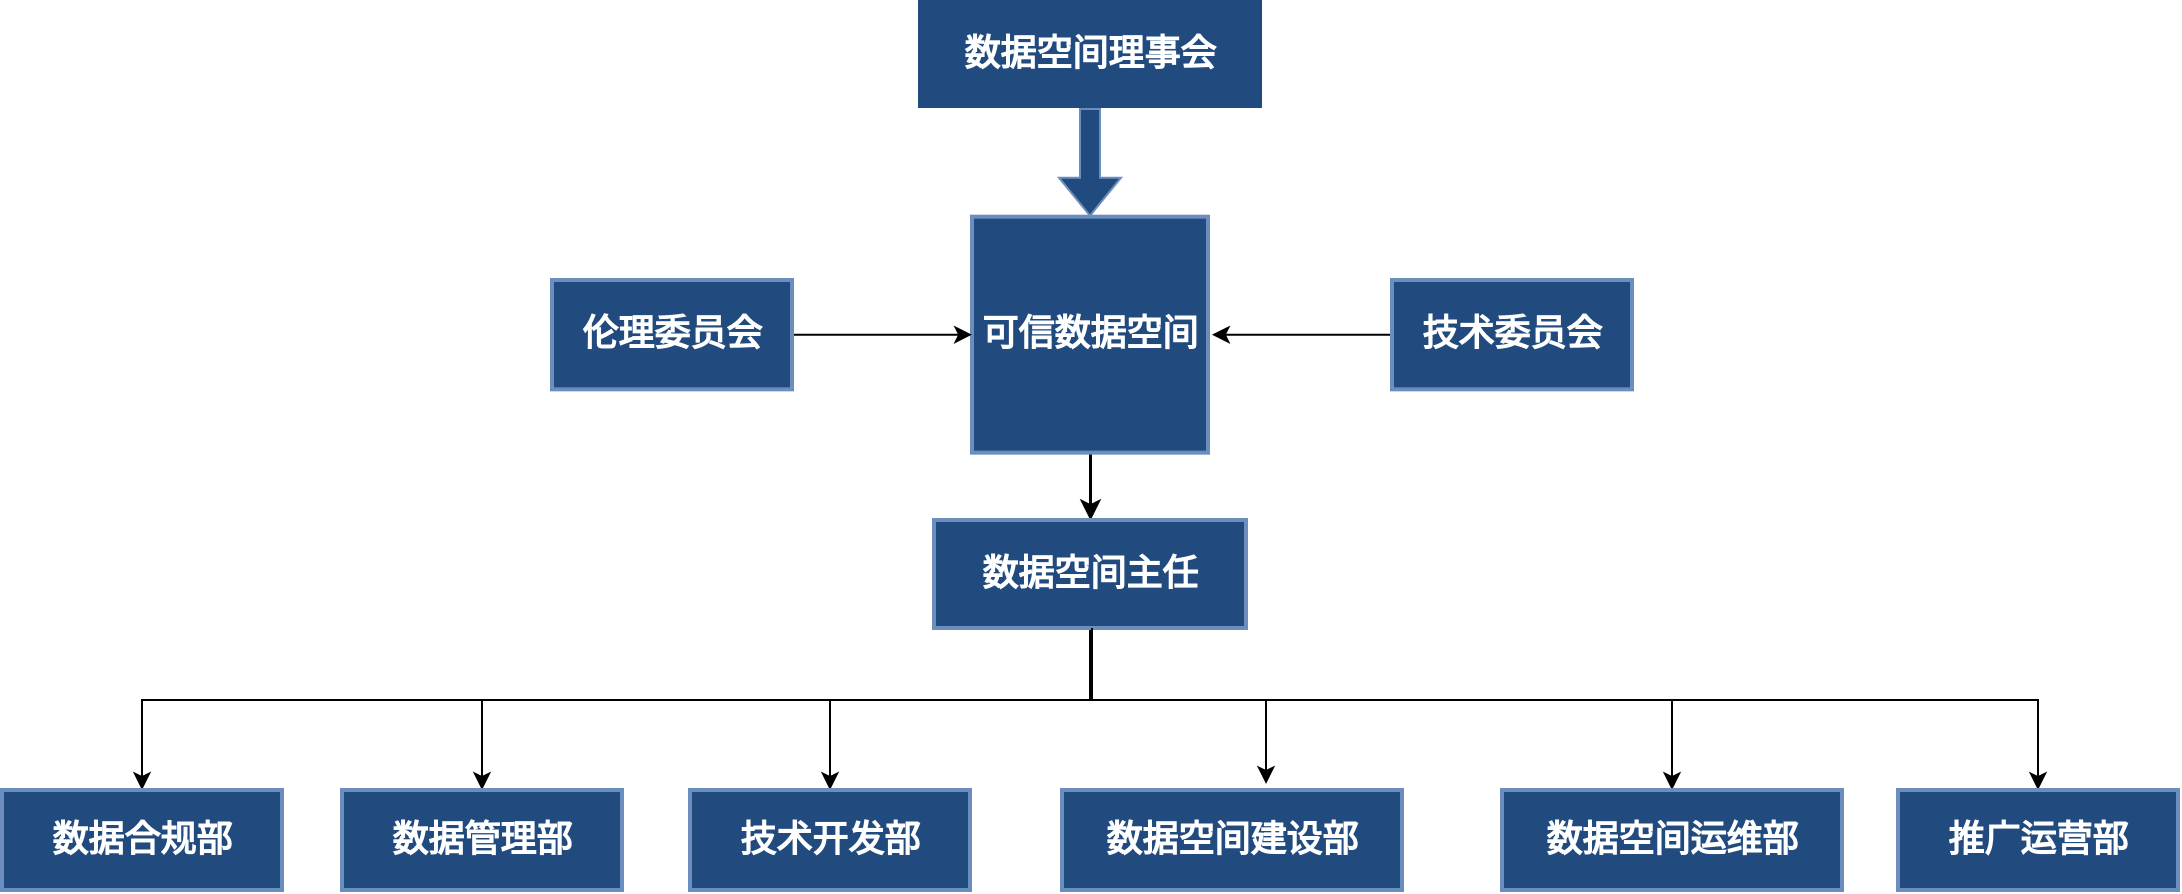 <mxfile version="26.2.12">
  <diagram id="prtHgNgQTEPvFCAcTncT" name="Page-1">
    <mxGraphModel dx="1181" dy="644" grid="1" gridSize="10" guides="1" tooltips="1" connect="1" arrows="1" fold="1" page="1" pageScale="1" pageWidth="827" pageHeight="1169" math="0" shadow="0">
      <root>
        <mxCell id="0" />
        <mxCell id="1" parent="0" />
        <mxCell id="n8PuyOx6uOkXC0G1h50T-67" value="数据空间理事会" style="whiteSpace=wrap;strokeWidth=2;fontSize=18;fillColor=#214A7E;strokeColor=none;fontStyle=1;fontColor=#FFFFFF;fillStyle=auto;" parent="1" vertex="1">
          <mxGeometry x="773" y="210" width="172" height="54" as="geometry" />
        </mxCell>
        <mxCell id="n8PuyOx6uOkXC0G1h50T-103" style="edgeStyle=orthogonalEdgeStyle;rounded=0;orthogonalLoop=1;jettySize=auto;html=1;exitX=0.5;exitY=1;exitDx=0;exitDy=0;entryX=0.5;entryY=0;entryDx=0;entryDy=0;fontSize=18;fontStyle=1;fontColor=#FFFFFF;strokeWidth=1.5;" parent="1" source="n8PuyOx6uOkXC0G1h50T-68" target="n8PuyOx6uOkXC0G1h50T-69" edge="1">
          <mxGeometry relative="1" as="geometry" />
        </mxCell>
        <mxCell id="n8PuyOx6uOkXC0G1h50T-68" value="可信数据空间" style="aspect=fixed;strokeWidth=2;whiteSpace=wrap;container=0;flipV=1;fontSize=18;fillColor=#214A7E;strokeColor=#6C8EBF;fontStyle=1;fontColor=#FFFFFF;" parent="1" vertex="1">
          <mxGeometry x="800" y="318.333" width="118" height="118" as="geometry" />
        </mxCell>
        <mxCell id="XHmBVnbhQlNH2gRXufJ--2" style="edgeStyle=orthogonalEdgeStyle;rounded=0;orthogonalLoop=1;jettySize=auto;html=1;entryX=0.5;entryY=0;entryDx=0;entryDy=0;strokeWidth=1;" parent="1" source="n8PuyOx6uOkXC0G1h50T-69" target="XHmBVnbhQlNH2gRXufJ--1" edge="1">
          <mxGeometry relative="1" as="geometry">
            <Array as="points">
              <mxPoint x="859" y="560" />
              <mxPoint x="385" y="560" />
            </Array>
          </mxGeometry>
        </mxCell>
        <mxCell id="XHmBVnbhQlNH2gRXufJ--3" style="edgeStyle=orthogonalEdgeStyle;rounded=0;orthogonalLoop=1;jettySize=auto;html=1;entryX=0.5;entryY=0;entryDx=0;entryDy=0;strokeWidth=1;" parent="1" source="n8PuyOx6uOkXC0G1h50T-69" target="n8PuyOx6uOkXC0G1h50T-74" edge="1">
          <mxGeometry relative="1" as="geometry">
            <Array as="points">
              <mxPoint x="860" y="560" />
              <mxPoint x="555" y="560" />
            </Array>
          </mxGeometry>
        </mxCell>
        <mxCell id="XHmBVnbhQlNH2gRXufJ--5" style="edgeStyle=orthogonalEdgeStyle;rounded=0;orthogonalLoop=1;jettySize=auto;html=1;entryX=0.5;entryY=0;entryDx=0;entryDy=0;strokeWidth=1;" parent="1" source="n8PuyOx6uOkXC0G1h50T-69" target="n8PuyOx6uOkXC0G1h50T-75" edge="1">
          <mxGeometry relative="1" as="geometry">
            <Array as="points">
              <mxPoint x="860" y="560" />
              <mxPoint x="729" y="560" />
            </Array>
          </mxGeometry>
        </mxCell>
        <mxCell id="XHmBVnbhQlNH2gRXufJ--7" style="edgeStyle=orthogonalEdgeStyle;rounded=0;orthogonalLoop=1;jettySize=auto;html=1;entryX=0.5;entryY=0;entryDx=0;entryDy=0;strokeWidth=1;" parent="1" source="n8PuyOx6uOkXC0G1h50T-69" target="n8PuyOx6uOkXC0G1h50T-77" edge="1">
          <mxGeometry relative="1" as="geometry">
            <Array as="points">
              <mxPoint x="860" y="560" />
              <mxPoint x="1150" y="560" />
            </Array>
          </mxGeometry>
        </mxCell>
        <mxCell id="XHmBVnbhQlNH2gRXufJ--8" style="edgeStyle=orthogonalEdgeStyle;rounded=0;orthogonalLoop=1;jettySize=auto;html=1;entryX=0.5;entryY=0;entryDx=0;entryDy=0;strokeWidth=1;" parent="1" source="n8PuyOx6uOkXC0G1h50T-69" target="n8PuyOx6uOkXC0G1h50T-78" edge="1">
          <mxGeometry relative="1" as="geometry">
            <Array as="points">
              <mxPoint x="860" y="560" />
              <mxPoint x="1333" y="560" />
            </Array>
          </mxGeometry>
        </mxCell>
        <mxCell id="n8PuyOx6uOkXC0G1h50T-69" value="数据空间主任" style="whiteSpace=wrap;strokeWidth=2;fontSize=18;fillColor=#214A7E;strokeColor=#6C8EBF;fontStyle=1;fontColor=#FFFFFF;" parent="1" vertex="1">
          <mxGeometry x="781" y="470" width="156" height="54" as="geometry" />
        </mxCell>
        <mxCell id="n8PuyOx6uOkXC0G1h50T-105" value="" style="shape=flexArrow;endArrow=classic;html=1;rounded=0;entryX=0.5;entryY=0;entryDx=0;entryDy=0;exitX=0.5;exitY=1;exitDx=0;exitDy=0;fontSize=18;fillColor=#214A7E;strokeColor=#6c8ebf;fontStyle=1;fontColor=#FFFFFF;" parent="1" source="n8PuyOx6uOkXC0G1h50T-67" target="n8PuyOx6uOkXC0G1h50T-68" edge="1">
          <mxGeometry width="50" height="50" relative="1" as="geometry">
            <mxPoint x="823" y="270" as="sourcePoint" />
            <mxPoint x="863" y="220" as="targetPoint" />
          </mxGeometry>
        </mxCell>
        <mxCell id="XHmBVnbhQlNH2gRXufJ--6" style="edgeStyle=orthogonalEdgeStyle;rounded=0;orthogonalLoop=1;jettySize=auto;html=1;entryX=0.6;entryY=-0.061;entryDx=0;entryDy=0;entryPerimeter=0;strokeWidth=1;" parent="1" source="n8PuyOx6uOkXC0G1h50T-69" target="n8PuyOx6uOkXC0G1h50T-76" edge="1">
          <mxGeometry relative="1" as="geometry">
            <Array as="points">
              <mxPoint x="860" y="560" />
              <mxPoint x="947" y="560" />
            </Array>
          </mxGeometry>
        </mxCell>
        <mxCell id="XHmBVnbhQlNH2gRXufJ--10" value="" style="group" parent="1" vertex="1" connectable="0">
          <mxGeometry x="315" y="605" width="1088" height="50" as="geometry" />
        </mxCell>
        <mxCell id="n8PuyOx6uOkXC0G1h50T-74" value="数据管理部" style="whiteSpace=wrap;strokeWidth=2;fontSize=18;fillColor=#214A7E;strokeColor=#6C8EBF;fontStyle=1;fontColor=#FFFFFF;" parent="XHmBVnbhQlNH2gRXufJ--10" vertex="1">
          <mxGeometry x="170" width="140" height="50" as="geometry" />
        </mxCell>
        <mxCell id="n8PuyOx6uOkXC0G1h50T-75" value="技术开发部" style="whiteSpace=wrap;strokeWidth=2;fontSize=18;fillColor=#214A7E;strokeColor=#6C8EBF;fontStyle=1;fontColor=#FFFFFF;" parent="XHmBVnbhQlNH2gRXufJ--10" vertex="1">
          <mxGeometry x="344" width="140" height="50" as="geometry" />
        </mxCell>
        <mxCell id="n8PuyOx6uOkXC0G1h50T-76" value="数据空间建设部" style="whiteSpace=wrap;strokeWidth=2;fontSize=18;fillColor=#214A7E;strokeColor=#6C8EBF;fontStyle=1;fontColor=#FFFFFF;" parent="XHmBVnbhQlNH2gRXufJ--10" vertex="1">
          <mxGeometry x="530" width="170" height="50" as="geometry" />
        </mxCell>
        <mxCell id="n8PuyOx6uOkXC0G1h50T-77" value="数据空间运维部" style="whiteSpace=wrap;strokeWidth=2;fontSize=18;fillColor=#214A7E;strokeColor=#6C8EBF;fontStyle=1;fontColor=#FFFFFF;" parent="XHmBVnbhQlNH2gRXufJ--10" vertex="1">
          <mxGeometry x="750" width="170" height="50" as="geometry" />
        </mxCell>
        <mxCell id="n8PuyOx6uOkXC0G1h50T-78" value="推广运营部" style="whiteSpace=wrap;strokeWidth=2;fontSize=18;fillColor=#214A7E;strokeColor=#6C8EBF;fontStyle=1;fontColor=#FFFFFF;" parent="XHmBVnbhQlNH2gRXufJ--10" vertex="1">
          <mxGeometry x="948" width="140" height="50" as="geometry" />
        </mxCell>
        <mxCell id="XHmBVnbhQlNH2gRXufJ--1" value="数据合规部" style="whiteSpace=wrap;strokeWidth=2;fontSize=18;fillColor=#214A7E;strokeColor=#6C8EBF;fontStyle=1;fontColor=#FFFFFF;" parent="XHmBVnbhQlNH2gRXufJ--10" vertex="1">
          <mxGeometry width="140" height="50" as="geometry" />
        </mxCell>
        <mxCell id="W7ZJWf5lDFY1amtUbJgj-3" style="edgeStyle=orthogonalEdgeStyle;rounded=0;orthogonalLoop=1;jettySize=auto;html=1;" edge="1" parent="1" source="n8PuyOx6uOkXC0G1h50T-70">
          <mxGeometry relative="1" as="geometry">
            <mxPoint x="920" y="377.333" as="targetPoint" />
          </mxGeometry>
        </mxCell>
        <mxCell id="n8PuyOx6uOkXC0G1h50T-70" value="技术委员会" style="whiteSpace=wrap;strokeWidth=2;fontSize=18;fillColor=#214A7E;strokeColor=#6C8EBF;fontStyle=1;fontColor=#FFFFFF;" parent="1" vertex="1">
          <mxGeometry x="1010" y="350" width="120" height="54.667" as="geometry" />
        </mxCell>
        <mxCell id="W7ZJWf5lDFY1amtUbJgj-2" style="edgeStyle=orthogonalEdgeStyle;rounded=0;orthogonalLoop=1;jettySize=auto;html=1;entryX=0;entryY=0.5;entryDx=0;entryDy=0;" edge="1" parent="1" source="n8PuyOx6uOkXC0G1h50T-71" target="n8PuyOx6uOkXC0G1h50T-68">
          <mxGeometry relative="1" as="geometry" />
        </mxCell>
        <mxCell id="n8PuyOx6uOkXC0G1h50T-71" value="伦理委员会" style="whiteSpace=wrap;strokeWidth=2;fontSize=18;fillColor=#214A7E;strokeColor=#6C8EBF;fontStyle=1;fontColor=#FFFFFF;" parent="1" vertex="1">
          <mxGeometry x="590" y="350" width="120" height="54.667" as="geometry" />
        </mxCell>
      </root>
    </mxGraphModel>
  </diagram>
</mxfile>
